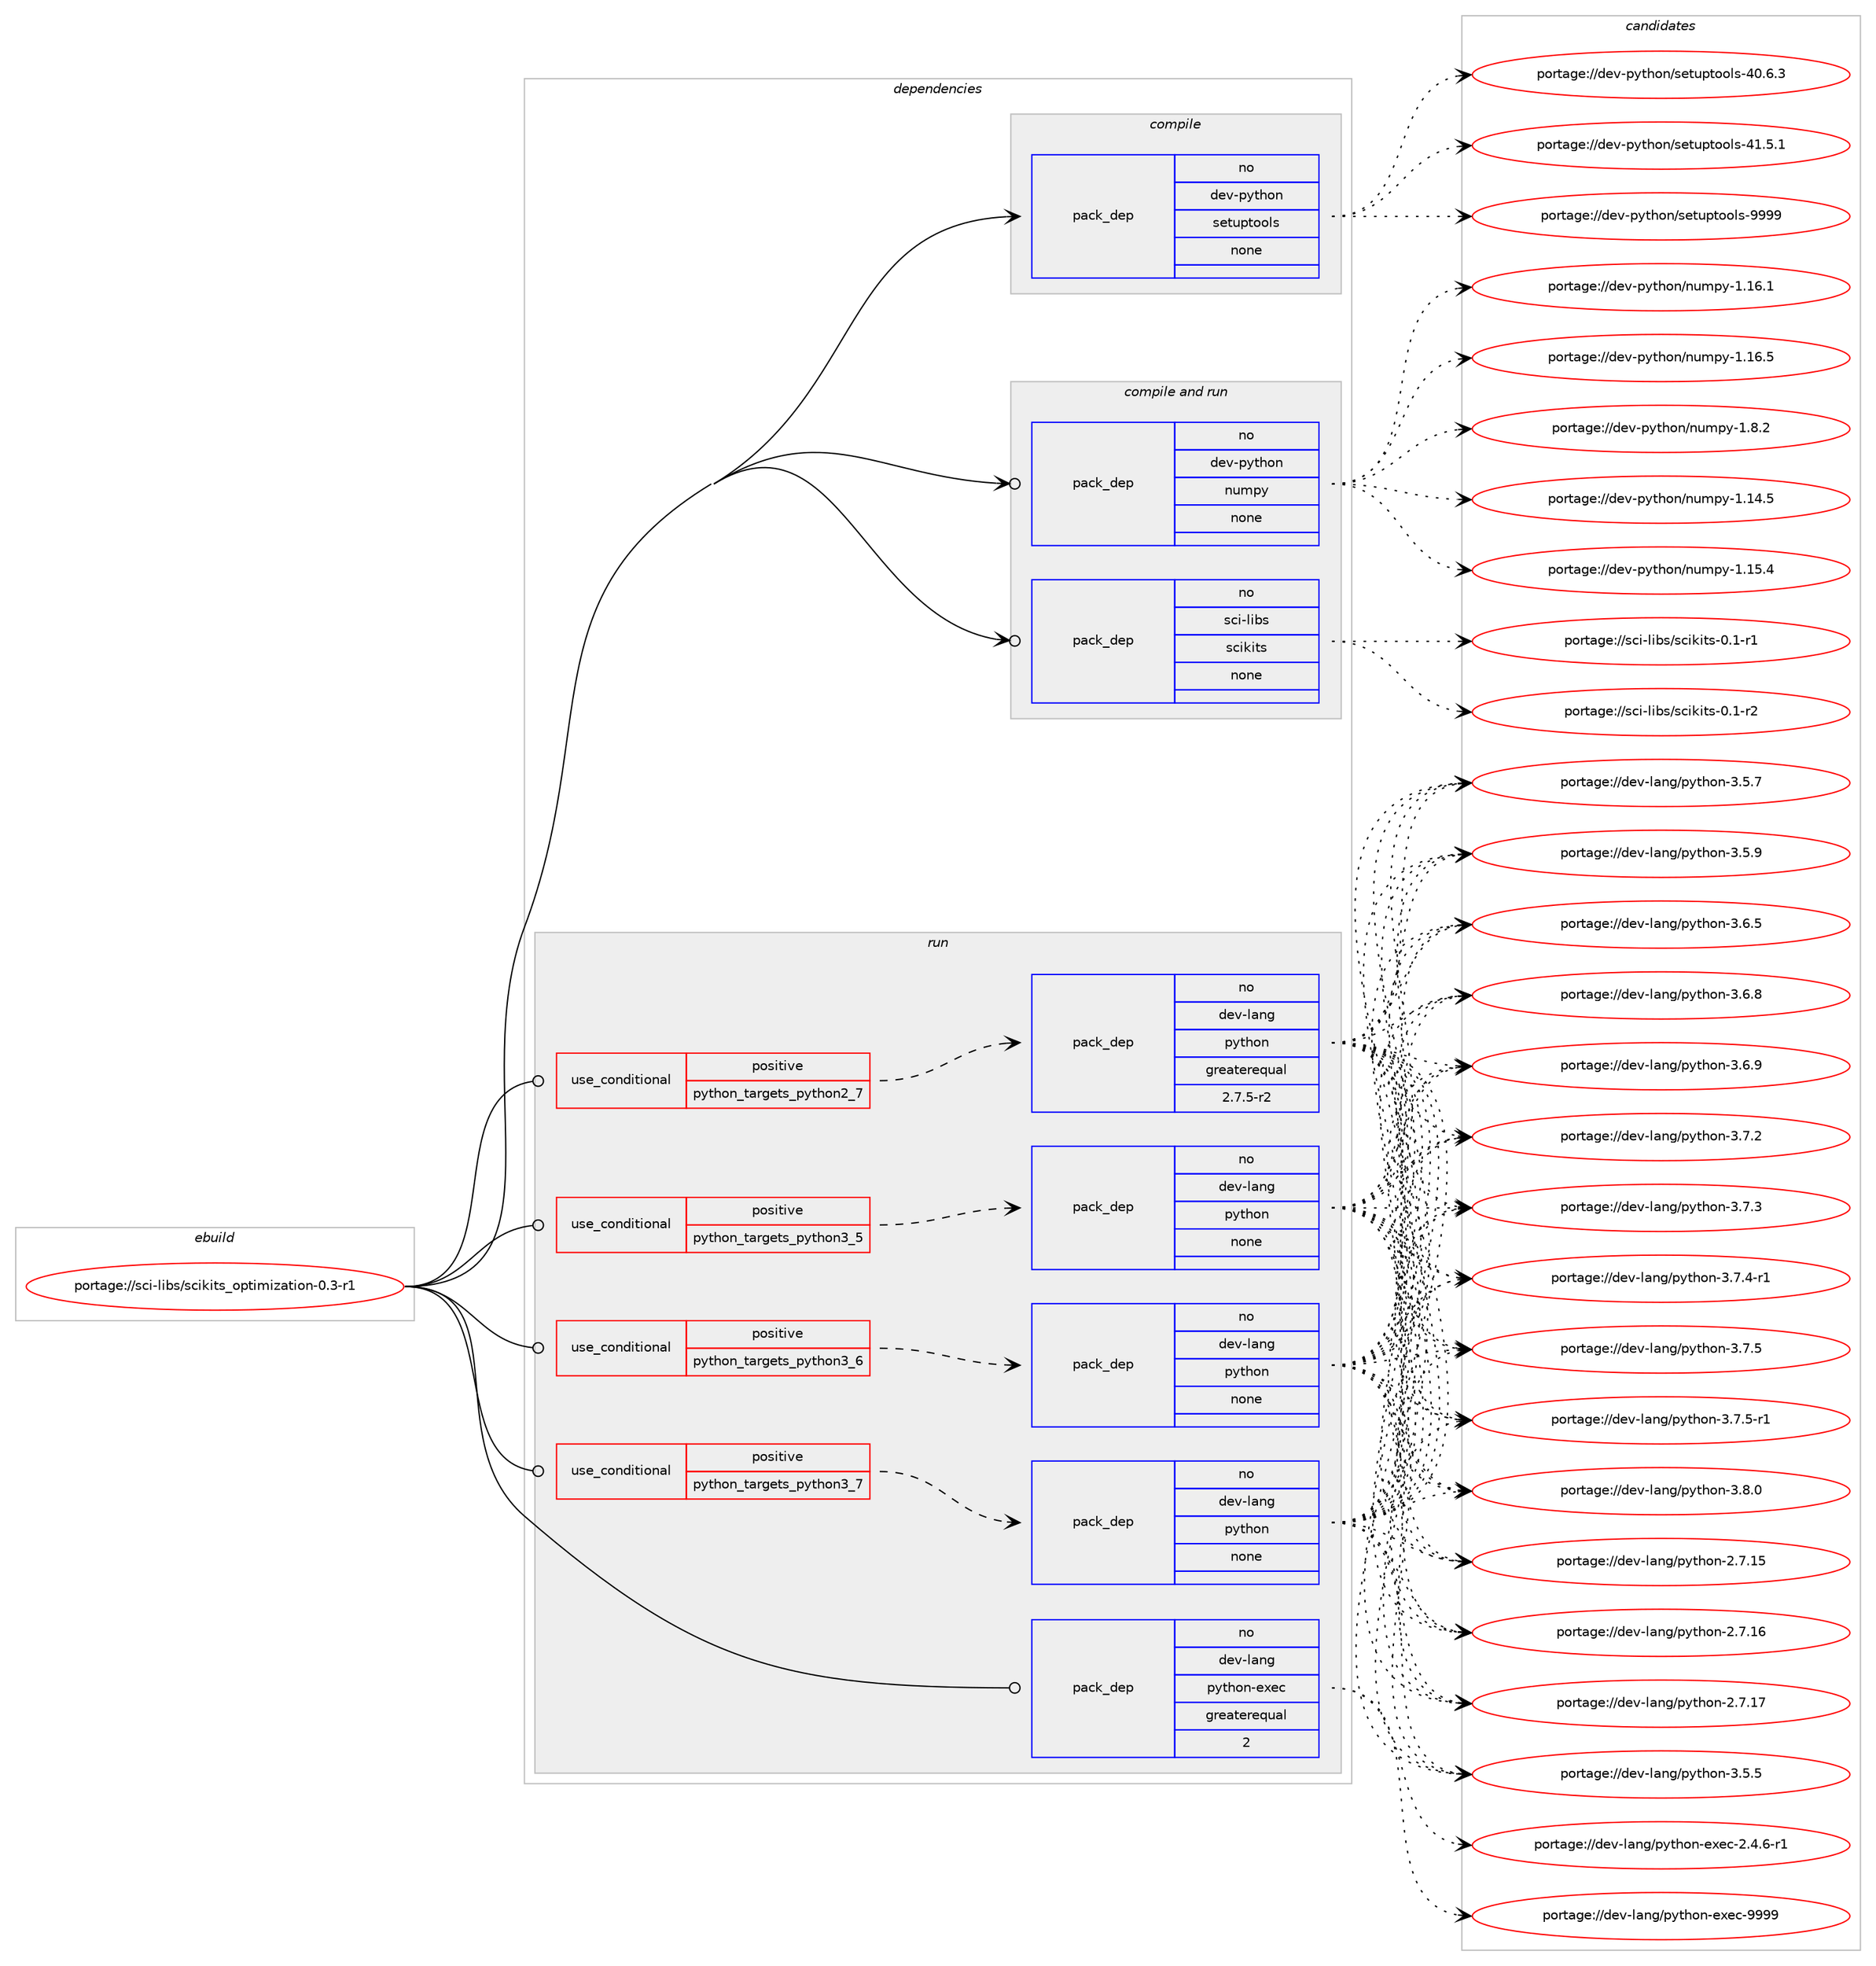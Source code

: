 digraph prolog {

# *************
# Graph options
# *************

newrank=true;
concentrate=true;
compound=true;
graph [rankdir=LR,fontname=Helvetica,fontsize=10,ranksep=1.5];#, ranksep=2.5, nodesep=0.2];
edge  [arrowhead=vee];
node  [fontname=Helvetica,fontsize=10];

# **********
# The ebuild
# **********

subgraph cluster_leftcol {
color=gray;
rank=same;
label=<<i>ebuild</i>>;
id [label="portage://sci-libs/scikits_optimization-0.3-r1", color=red, width=4, href="../sci-libs/scikits_optimization-0.3-r1.svg"];
}

# ****************
# The dependencies
# ****************

subgraph cluster_midcol {
color=gray;
label=<<i>dependencies</i>>;
subgraph cluster_compile {
fillcolor="#eeeeee";
style=filled;
label=<<i>compile</i>>;
subgraph pack288726 {
dependency392593 [label=<<TABLE BORDER="0" CELLBORDER="1" CELLSPACING="0" CELLPADDING="4" WIDTH="220"><TR><TD ROWSPAN="6" CELLPADDING="30">pack_dep</TD></TR><TR><TD WIDTH="110">no</TD></TR><TR><TD>dev-python</TD></TR><TR><TD>setuptools</TD></TR><TR><TD>none</TD></TR><TR><TD></TD></TR></TABLE>>, shape=none, color=blue];
}
id:e -> dependency392593:w [weight=20,style="solid",arrowhead="vee"];
}
subgraph cluster_compileandrun {
fillcolor="#eeeeee";
style=filled;
label=<<i>compile and run</i>>;
subgraph pack288727 {
dependency392594 [label=<<TABLE BORDER="0" CELLBORDER="1" CELLSPACING="0" CELLPADDING="4" WIDTH="220"><TR><TD ROWSPAN="6" CELLPADDING="30">pack_dep</TD></TR><TR><TD WIDTH="110">no</TD></TR><TR><TD>dev-python</TD></TR><TR><TD>numpy</TD></TR><TR><TD>none</TD></TR><TR><TD></TD></TR></TABLE>>, shape=none, color=blue];
}
id:e -> dependency392594:w [weight=20,style="solid",arrowhead="odotvee"];
subgraph pack288728 {
dependency392595 [label=<<TABLE BORDER="0" CELLBORDER="1" CELLSPACING="0" CELLPADDING="4" WIDTH="220"><TR><TD ROWSPAN="6" CELLPADDING="30">pack_dep</TD></TR><TR><TD WIDTH="110">no</TD></TR><TR><TD>sci-libs</TD></TR><TR><TD>scikits</TD></TR><TR><TD>none</TD></TR><TR><TD></TD></TR></TABLE>>, shape=none, color=blue];
}
id:e -> dependency392595:w [weight=20,style="solid",arrowhead="odotvee"];
}
subgraph cluster_run {
fillcolor="#eeeeee";
style=filled;
label=<<i>run</i>>;
subgraph cond97196 {
dependency392596 [label=<<TABLE BORDER="0" CELLBORDER="1" CELLSPACING="0" CELLPADDING="4"><TR><TD ROWSPAN="3" CELLPADDING="10">use_conditional</TD></TR><TR><TD>positive</TD></TR><TR><TD>python_targets_python2_7</TD></TR></TABLE>>, shape=none, color=red];
subgraph pack288729 {
dependency392597 [label=<<TABLE BORDER="0" CELLBORDER="1" CELLSPACING="0" CELLPADDING="4" WIDTH="220"><TR><TD ROWSPAN="6" CELLPADDING="30">pack_dep</TD></TR><TR><TD WIDTH="110">no</TD></TR><TR><TD>dev-lang</TD></TR><TR><TD>python</TD></TR><TR><TD>greaterequal</TD></TR><TR><TD>2.7.5-r2</TD></TR></TABLE>>, shape=none, color=blue];
}
dependency392596:e -> dependency392597:w [weight=20,style="dashed",arrowhead="vee"];
}
id:e -> dependency392596:w [weight=20,style="solid",arrowhead="odot"];
subgraph cond97197 {
dependency392598 [label=<<TABLE BORDER="0" CELLBORDER="1" CELLSPACING="0" CELLPADDING="4"><TR><TD ROWSPAN="3" CELLPADDING="10">use_conditional</TD></TR><TR><TD>positive</TD></TR><TR><TD>python_targets_python3_5</TD></TR></TABLE>>, shape=none, color=red];
subgraph pack288730 {
dependency392599 [label=<<TABLE BORDER="0" CELLBORDER="1" CELLSPACING="0" CELLPADDING="4" WIDTH="220"><TR><TD ROWSPAN="6" CELLPADDING="30">pack_dep</TD></TR><TR><TD WIDTH="110">no</TD></TR><TR><TD>dev-lang</TD></TR><TR><TD>python</TD></TR><TR><TD>none</TD></TR><TR><TD></TD></TR></TABLE>>, shape=none, color=blue];
}
dependency392598:e -> dependency392599:w [weight=20,style="dashed",arrowhead="vee"];
}
id:e -> dependency392598:w [weight=20,style="solid",arrowhead="odot"];
subgraph cond97198 {
dependency392600 [label=<<TABLE BORDER="0" CELLBORDER="1" CELLSPACING="0" CELLPADDING="4"><TR><TD ROWSPAN="3" CELLPADDING="10">use_conditional</TD></TR><TR><TD>positive</TD></TR><TR><TD>python_targets_python3_6</TD></TR></TABLE>>, shape=none, color=red];
subgraph pack288731 {
dependency392601 [label=<<TABLE BORDER="0" CELLBORDER="1" CELLSPACING="0" CELLPADDING="4" WIDTH="220"><TR><TD ROWSPAN="6" CELLPADDING="30">pack_dep</TD></TR><TR><TD WIDTH="110">no</TD></TR><TR><TD>dev-lang</TD></TR><TR><TD>python</TD></TR><TR><TD>none</TD></TR><TR><TD></TD></TR></TABLE>>, shape=none, color=blue];
}
dependency392600:e -> dependency392601:w [weight=20,style="dashed",arrowhead="vee"];
}
id:e -> dependency392600:w [weight=20,style="solid",arrowhead="odot"];
subgraph cond97199 {
dependency392602 [label=<<TABLE BORDER="0" CELLBORDER="1" CELLSPACING="0" CELLPADDING="4"><TR><TD ROWSPAN="3" CELLPADDING="10">use_conditional</TD></TR><TR><TD>positive</TD></TR><TR><TD>python_targets_python3_7</TD></TR></TABLE>>, shape=none, color=red];
subgraph pack288732 {
dependency392603 [label=<<TABLE BORDER="0" CELLBORDER="1" CELLSPACING="0" CELLPADDING="4" WIDTH="220"><TR><TD ROWSPAN="6" CELLPADDING="30">pack_dep</TD></TR><TR><TD WIDTH="110">no</TD></TR><TR><TD>dev-lang</TD></TR><TR><TD>python</TD></TR><TR><TD>none</TD></TR><TR><TD></TD></TR></TABLE>>, shape=none, color=blue];
}
dependency392602:e -> dependency392603:w [weight=20,style="dashed",arrowhead="vee"];
}
id:e -> dependency392602:w [weight=20,style="solid",arrowhead="odot"];
subgraph pack288733 {
dependency392604 [label=<<TABLE BORDER="0" CELLBORDER="1" CELLSPACING="0" CELLPADDING="4" WIDTH="220"><TR><TD ROWSPAN="6" CELLPADDING="30">pack_dep</TD></TR><TR><TD WIDTH="110">no</TD></TR><TR><TD>dev-lang</TD></TR><TR><TD>python-exec</TD></TR><TR><TD>greaterequal</TD></TR><TR><TD>2</TD></TR></TABLE>>, shape=none, color=blue];
}
id:e -> dependency392604:w [weight=20,style="solid",arrowhead="odot"];
}
}

# **************
# The candidates
# **************

subgraph cluster_choices {
rank=same;
color=gray;
label=<<i>candidates</i>>;

subgraph choice288726 {
color=black;
nodesep=1;
choiceportage100101118451121211161041111104711510111611711211611111110811545524846544651 [label="portage://dev-python/setuptools-40.6.3", color=red, width=4,href="../dev-python/setuptools-40.6.3.svg"];
choiceportage100101118451121211161041111104711510111611711211611111110811545524946534649 [label="portage://dev-python/setuptools-41.5.1", color=red, width=4,href="../dev-python/setuptools-41.5.1.svg"];
choiceportage10010111845112121116104111110471151011161171121161111111081154557575757 [label="portage://dev-python/setuptools-9999", color=red, width=4,href="../dev-python/setuptools-9999.svg"];
dependency392593:e -> choiceportage100101118451121211161041111104711510111611711211611111110811545524846544651:w [style=dotted,weight="100"];
dependency392593:e -> choiceportage100101118451121211161041111104711510111611711211611111110811545524946534649:w [style=dotted,weight="100"];
dependency392593:e -> choiceportage10010111845112121116104111110471151011161171121161111111081154557575757:w [style=dotted,weight="100"];
}
subgraph choice288727 {
color=black;
nodesep=1;
choiceportage100101118451121211161041111104711011710911212145494649524653 [label="portage://dev-python/numpy-1.14.5", color=red, width=4,href="../dev-python/numpy-1.14.5.svg"];
choiceportage100101118451121211161041111104711011710911212145494649534652 [label="portage://dev-python/numpy-1.15.4", color=red, width=4,href="../dev-python/numpy-1.15.4.svg"];
choiceportage100101118451121211161041111104711011710911212145494649544649 [label="portage://dev-python/numpy-1.16.1", color=red, width=4,href="../dev-python/numpy-1.16.1.svg"];
choiceportage100101118451121211161041111104711011710911212145494649544653 [label="portage://dev-python/numpy-1.16.5", color=red, width=4,href="../dev-python/numpy-1.16.5.svg"];
choiceportage1001011184511212111610411111047110117109112121454946564650 [label="portage://dev-python/numpy-1.8.2", color=red, width=4,href="../dev-python/numpy-1.8.2.svg"];
dependency392594:e -> choiceportage100101118451121211161041111104711011710911212145494649524653:w [style=dotted,weight="100"];
dependency392594:e -> choiceportage100101118451121211161041111104711011710911212145494649534652:w [style=dotted,weight="100"];
dependency392594:e -> choiceportage100101118451121211161041111104711011710911212145494649544649:w [style=dotted,weight="100"];
dependency392594:e -> choiceportage100101118451121211161041111104711011710911212145494649544653:w [style=dotted,weight="100"];
dependency392594:e -> choiceportage1001011184511212111610411111047110117109112121454946564650:w [style=dotted,weight="100"];
}
subgraph choice288728 {
color=black;
nodesep=1;
choiceportage1159910545108105981154711599105107105116115454846494511449 [label="portage://sci-libs/scikits-0.1-r1", color=red, width=4,href="../sci-libs/scikits-0.1-r1.svg"];
choiceportage1159910545108105981154711599105107105116115454846494511450 [label="portage://sci-libs/scikits-0.1-r2", color=red, width=4,href="../sci-libs/scikits-0.1-r2.svg"];
dependency392595:e -> choiceportage1159910545108105981154711599105107105116115454846494511449:w [style=dotted,weight="100"];
dependency392595:e -> choiceportage1159910545108105981154711599105107105116115454846494511450:w [style=dotted,weight="100"];
}
subgraph choice288729 {
color=black;
nodesep=1;
choiceportage10010111845108971101034711212111610411111045504655464953 [label="portage://dev-lang/python-2.7.15", color=red, width=4,href="../dev-lang/python-2.7.15.svg"];
choiceportage10010111845108971101034711212111610411111045504655464954 [label="portage://dev-lang/python-2.7.16", color=red, width=4,href="../dev-lang/python-2.7.16.svg"];
choiceportage10010111845108971101034711212111610411111045504655464955 [label="portage://dev-lang/python-2.7.17", color=red, width=4,href="../dev-lang/python-2.7.17.svg"];
choiceportage100101118451089711010347112121116104111110455146534653 [label="portage://dev-lang/python-3.5.5", color=red, width=4,href="../dev-lang/python-3.5.5.svg"];
choiceportage100101118451089711010347112121116104111110455146534655 [label="portage://dev-lang/python-3.5.7", color=red, width=4,href="../dev-lang/python-3.5.7.svg"];
choiceportage100101118451089711010347112121116104111110455146534657 [label="portage://dev-lang/python-3.5.9", color=red, width=4,href="../dev-lang/python-3.5.9.svg"];
choiceportage100101118451089711010347112121116104111110455146544653 [label="portage://dev-lang/python-3.6.5", color=red, width=4,href="../dev-lang/python-3.6.5.svg"];
choiceportage100101118451089711010347112121116104111110455146544656 [label="portage://dev-lang/python-3.6.8", color=red, width=4,href="../dev-lang/python-3.6.8.svg"];
choiceportage100101118451089711010347112121116104111110455146544657 [label="portage://dev-lang/python-3.6.9", color=red, width=4,href="../dev-lang/python-3.6.9.svg"];
choiceportage100101118451089711010347112121116104111110455146554650 [label="portage://dev-lang/python-3.7.2", color=red, width=4,href="../dev-lang/python-3.7.2.svg"];
choiceportage100101118451089711010347112121116104111110455146554651 [label="portage://dev-lang/python-3.7.3", color=red, width=4,href="../dev-lang/python-3.7.3.svg"];
choiceportage1001011184510897110103471121211161041111104551465546524511449 [label="portage://dev-lang/python-3.7.4-r1", color=red, width=4,href="../dev-lang/python-3.7.4-r1.svg"];
choiceportage100101118451089711010347112121116104111110455146554653 [label="portage://dev-lang/python-3.7.5", color=red, width=4,href="../dev-lang/python-3.7.5.svg"];
choiceportage1001011184510897110103471121211161041111104551465546534511449 [label="portage://dev-lang/python-3.7.5-r1", color=red, width=4,href="../dev-lang/python-3.7.5-r1.svg"];
choiceportage100101118451089711010347112121116104111110455146564648 [label="portage://dev-lang/python-3.8.0", color=red, width=4,href="../dev-lang/python-3.8.0.svg"];
dependency392597:e -> choiceportage10010111845108971101034711212111610411111045504655464953:w [style=dotted,weight="100"];
dependency392597:e -> choiceportage10010111845108971101034711212111610411111045504655464954:w [style=dotted,weight="100"];
dependency392597:e -> choiceportage10010111845108971101034711212111610411111045504655464955:w [style=dotted,weight="100"];
dependency392597:e -> choiceportage100101118451089711010347112121116104111110455146534653:w [style=dotted,weight="100"];
dependency392597:e -> choiceportage100101118451089711010347112121116104111110455146534655:w [style=dotted,weight="100"];
dependency392597:e -> choiceportage100101118451089711010347112121116104111110455146534657:w [style=dotted,weight="100"];
dependency392597:e -> choiceportage100101118451089711010347112121116104111110455146544653:w [style=dotted,weight="100"];
dependency392597:e -> choiceportage100101118451089711010347112121116104111110455146544656:w [style=dotted,weight="100"];
dependency392597:e -> choiceportage100101118451089711010347112121116104111110455146544657:w [style=dotted,weight="100"];
dependency392597:e -> choiceportage100101118451089711010347112121116104111110455146554650:w [style=dotted,weight="100"];
dependency392597:e -> choiceportage100101118451089711010347112121116104111110455146554651:w [style=dotted,weight="100"];
dependency392597:e -> choiceportage1001011184510897110103471121211161041111104551465546524511449:w [style=dotted,weight="100"];
dependency392597:e -> choiceportage100101118451089711010347112121116104111110455146554653:w [style=dotted,weight="100"];
dependency392597:e -> choiceportage1001011184510897110103471121211161041111104551465546534511449:w [style=dotted,weight="100"];
dependency392597:e -> choiceportage100101118451089711010347112121116104111110455146564648:w [style=dotted,weight="100"];
}
subgraph choice288730 {
color=black;
nodesep=1;
choiceportage10010111845108971101034711212111610411111045504655464953 [label="portage://dev-lang/python-2.7.15", color=red, width=4,href="../dev-lang/python-2.7.15.svg"];
choiceportage10010111845108971101034711212111610411111045504655464954 [label="portage://dev-lang/python-2.7.16", color=red, width=4,href="../dev-lang/python-2.7.16.svg"];
choiceportage10010111845108971101034711212111610411111045504655464955 [label="portage://dev-lang/python-2.7.17", color=red, width=4,href="../dev-lang/python-2.7.17.svg"];
choiceportage100101118451089711010347112121116104111110455146534653 [label="portage://dev-lang/python-3.5.5", color=red, width=4,href="../dev-lang/python-3.5.5.svg"];
choiceportage100101118451089711010347112121116104111110455146534655 [label="portage://dev-lang/python-3.5.7", color=red, width=4,href="../dev-lang/python-3.5.7.svg"];
choiceportage100101118451089711010347112121116104111110455146534657 [label="portage://dev-lang/python-3.5.9", color=red, width=4,href="../dev-lang/python-3.5.9.svg"];
choiceportage100101118451089711010347112121116104111110455146544653 [label="portage://dev-lang/python-3.6.5", color=red, width=4,href="../dev-lang/python-3.6.5.svg"];
choiceportage100101118451089711010347112121116104111110455146544656 [label="portage://dev-lang/python-3.6.8", color=red, width=4,href="../dev-lang/python-3.6.8.svg"];
choiceportage100101118451089711010347112121116104111110455146544657 [label="portage://dev-lang/python-3.6.9", color=red, width=4,href="../dev-lang/python-3.6.9.svg"];
choiceportage100101118451089711010347112121116104111110455146554650 [label="portage://dev-lang/python-3.7.2", color=red, width=4,href="../dev-lang/python-3.7.2.svg"];
choiceportage100101118451089711010347112121116104111110455146554651 [label="portage://dev-lang/python-3.7.3", color=red, width=4,href="../dev-lang/python-3.7.3.svg"];
choiceportage1001011184510897110103471121211161041111104551465546524511449 [label="portage://dev-lang/python-3.7.4-r1", color=red, width=4,href="../dev-lang/python-3.7.4-r1.svg"];
choiceportage100101118451089711010347112121116104111110455146554653 [label="portage://dev-lang/python-3.7.5", color=red, width=4,href="../dev-lang/python-3.7.5.svg"];
choiceportage1001011184510897110103471121211161041111104551465546534511449 [label="portage://dev-lang/python-3.7.5-r1", color=red, width=4,href="../dev-lang/python-3.7.5-r1.svg"];
choiceportage100101118451089711010347112121116104111110455146564648 [label="portage://dev-lang/python-3.8.0", color=red, width=4,href="../dev-lang/python-3.8.0.svg"];
dependency392599:e -> choiceportage10010111845108971101034711212111610411111045504655464953:w [style=dotted,weight="100"];
dependency392599:e -> choiceportage10010111845108971101034711212111610411111045504655464954:w [style=dotted,weight="100"];
dependency392599:e -> choiceportage10010111845108971101034711212111610411111045504655464955:w [style=dotted,weight="100"];
dependency392599:e -> choiceportage100101118451089711010347112121116104111110455146534653:w [style=dotted,weight="100"];
dependency392599:e -> choiceportage100101118451089711010347112121116104111110455146534655:w [style=dotted,weight="100"];
dependency392599:e -> choiceportage100101118451089711010347112121116104111110455146534657:w [style=dotted,weight="100"];
dependency392599:e -> choiceportage100101118451089711010347112121116104111110455146544653:w [style=dotted,weight="100"];
dependency392599:e -> choiceportage100101118451089711010347112121116104111110455146544656:w [style=dotted,weight="100"];
dependency392599:e -> choiceportage100101118451089711010347112121116104111110455146544657:w [style=dotted,weight="100"];
dependency392599:e -> choiceportage100101118451089711010347112121116104111110455146554650:w [style=dotted,weight="100"];
dependency392599:e -> choiceportage100101118451089711010347112121116104111110455146554651:w [style=dotted,weight="100"];
dependency392599:e -> choiceportage1001011184510897110103471121211161041111104551465546524511449:w [style=dotted,weight="100"];
dependency392599:e -> choiceportage100101118451089711010347112121116104111110455146554653:w [style=dotted,weight="100"];
dependency392599:e -> choiceportage1001011184510897110103471121211161041111104551465546534511449:w [style=dotted,weight="100"];
dependency392599:e -> choiceportage100101118451089711010347112121116104111110455146564648:w [style=dotted,weight="100"];
}
subgraph choice288731 {
color=black;
nodesep=1;
choiceportage10010111845108971101034711212111610411111045504655464953 [label="portage://dev-lang/python-2.7.15", color=red, width=4,href="../dev-lang/python-2.7.15.svg"];
choiceportage10010111845108971101034711212111610411111045504655464954 [label="portage://dev-lang/python-2.7.16", color=red, width=4,href="../dev-lang/python-2.7.16.svg"];
choiceportage10010111845108971101034711212111610411111045504655464955 [label="portage://dev-lang/python-2.7.17", color=red, width=4,href="../dev-lang/python-2.7.17.svg"];
choiceportage100101118451089711010347112121116104111110455146534653 [label="portage://dev-lang/python-3.5.5", color=red, width=4,href="../dev-lang/python-3.5.5.svg"];
choiceportage100101118451089711010347112121116104111110455146534655 [label="portage://dev-lang/python-3.5.7", color=red, width=4,href="../dev-lang/python-3.5.7.svg"];
choiceportage100101118451089711010347112121116104111110455146534657 [label="portage://dev-lang/python-3.5.9", color=red, width=4,href="../dev-lang/python-3.5.9.svg"];
choiceportage100101118451089711010347112121116104111110455146544653 [label="portage://dev-lang/python-3.6.5", color=red, width=4,href="../dev-lang/python-3.6.5.svg"];
choiceportage100101118451089711010347112121116104111110455146544656 [label="portage://dev-lang/python-3.6.8", color=red, width=4,href="../dev-lang/python-3.6.8.svg"];
choiceportage100101118451089711010347112121116104111110455146544657 [label="portage://dev-lang/python-3.6.9", color=red, width=4,href="../dev-lang/python-3.6.9.svg"];
choiceportage100101118451089711010347112121116104111110455146554650 [label="portage://dev-lang/python-3.7.2", color=red, width=4,href="../dev-lang/python-3.7.2.svg"];
choiceportage100101118451089711010347112121116104111110455146554651 [label="portage://dev-lang/python-3.7.3", color=red, width=4,href="../dev-lang/python-3.7.3.svg"];
choiceportage1001011184510897110103471121211161041111104551465546524511449 [label="portage://dev-lang/python-3.7.4-r1", color=red, width=4,href="../dev-lang/python-3.7.4-r1.svg"];
choiceportage100101118451089711010347112121116104111110455146554653 [label="portage://dev-lang/python-3.7.5", color=red, width=4,href="../dev-lang/python-3.7.5.svg"];
choiceportage1001011184510897110103471121211161041111104551465546534511449 [label="portage://dev-lang/python-3.7.5-r1", color=red, width=4,href="../dev-lang/python-3.7.5-r1.svg"];
choiceportage100101118451089711010347112121116104111110455146564648 [label="portage://dev-lang/python-3.8.0", color=red, width=4,href="../dev-lang/python-3.8.0.svg"];
dependency392601:e -> choiceportage10010111845108971101034711212111610411111045504655464953:w [style=dotted,weight="100"];
dependency392601:e -> choiceportage10010111845108971101034711212111610411111045504655464954:w [style=dotted,weight="100"];
dependency392601:e -> choiceportage10010111845108971101034711212111610411111045504655464955:w [style=dotted,weight="100"];
dependency392601:e -> choiceportage100101118451089711010347112121116104111110455146534653:w [style=dotted,weight="100"];
dependency392601:e -> choiceportage100101118451089711010347112121116104111110455146534655:w [style=dotted,weight="100"];
dependency392601:e -> choiceportage100101118451089711010347112121116104111110455146534657:w [style=dotted,weight="100"];
dependency392601:e -> choiceportage100101118451089711010347112121116104111110455146544653:w [style=dotted,weight="100"];
dependency392601:e -> choiceportage100101118451089711010347112121116104111110455146544656:w [style=dotted,weight="100"];
dependency392601:e -> choiceportage100101118451089711010347112121116104111110455146544657:w [style=dotted,weight="100"];
dependency392601:e -> choiceportage100101118451089711010347112121116104111110455146554650:w [style=dotted,weight="100"];
dependency392601:e -> choiceportage100101118451089711010347112121116104111110455146554651:w [style=dotted,weight="100"];
dependency392601:e -> choiceportage1001011184510897110103471121211161041111104551465546524511449:w [style=dotted,weight="100"];
dependency392601:e -> choiceportage100101118451089711010347112121116104111110455146554653:w [style=dotted,weight="100"];
dependency392601:e -> choiceportage1001011184510897110103471121211161041111104551465546534511449:w [style=dotted,weight="100"];
dependency392601:e -> choiceportage100101118451089711010347112121116104111110455146564648:w [style=dotted,weight="100"];
}
subgraph choice288732 {
color=black;
nodesep=1;
choiceportage10010111845108971101034711212111610411111045504655464953 [label="portage://dev-lang/python-2.7.15", color=red, width=4,href="../dev-lang/python-2.7.15.svg"];
choiceportage10010111845108971101034711212111610411111045504655464954 [label="portage://dev-lang/python-2.7.16", color=red, width=4,href="../dev-lang/python-2.7.16.svg"];
choiceportage10010111845108971101034711212111610411111045504655464955 [label="portage://dev-lang/python-2.7.17", color=red, width=4,href="../dev-lang/python-2.7.17.svg"];
choiceportage100101118451089711010347112121116104111110455146534653 [label="portage://dev-lang/python-3.5.5", color=red, width=4,href="../dev-lang/python-3.5.5.svg"];
choiceportage100101118451089711010347112121116104111110455146534655 [label="portage://dev-lang/python-3.5.7", color=red, width=4,href="../dev-lang/python-3.5.7.svg"];
choiceportage100101118451089711010347112121116104111110455146534657 [label="portage://dev-lang/python-3.5.9", color=red, width=4,href="../dev-lang/python-3.5.9.svg"];
choiceportage100101118451089711010347112121116104111110455146544653 [label="portage://dev-lang/python-3.6.5", color=red, width=4,href="../dev-lang/python-3.6.5.svg"];
choiceportage100101118451089711010347112121116104111110455146544656 [label="portage://dev-lang/python-3.6.8", color=red, width=4,href="../dev-lang/python-3.6.8.svg"];
choiceportage100101118451089711010347112121116104111110455146544657 [label="portage://dev-lang/python-3.6.9", color=red, width=4,href="../dev-lang/python-3.6.9.svg"];
choiceportage100101118451089711010347112121116104111110455146554650 [label="portage://dev-lang/python-3.7.2", color=red, width=4,href="../dev-lang/python-3.7.2.svg"];
choiceportage100101118451089711010347112121116104111110455146554651 [label="portage://dev-lang/python-3.7.3", color=red, width=4,href="../dev-lang/python-3.7.3.svg"];
choiceportage1001011184510897110103471121211161041111104551465546524511449 [label="portage://dev-lang/python-3.7.4-r1", color=red, width=4,href="../dev-lang/python-3.7.4-r1.svg"];
choiceportage100101118451089711010347112121116104111110455146554653 [label="portage://dev-lang/python-3.7.5", color=red, width=4,href="../dev-lang/python-3.7.5.svg"];
choiceportage1001011184510897110103471121211161041111104551465546534511449 [label="portage://dev-lang/python-3.7.5-r1", color=red, width=4,href="../dev-lang/python-3.7.5-r1.svg"];
choiceportage100101118451089711010347112121116104111110455146564648 [label="portage://dev-lang/python-3.8.0", color=red, width=4,href="../dev-lang/python-3.8.0.svg"];
dependency392603:e -> choiceportage10010111845108971101034711212111610411111045504655464953:w [style=dotted,weight="100"];
dependency392603:e -> choiceportage10010111845108971101034711212111610411111045504655464954:w [style=dotted,weight="100"];
dependency392603:e -> choiceportage10010111845108971101034711212111610411111045504655464955:w [style=dotted,weight="100"];
dependency392603:e -> choiceportage100101118451089711010347112121116104111110455146534653:w [style=dotted,weight="100"];
dependency392603:e -> choiceportage100101118451089711010347112121116104111110455146534655:w [style=dotted,weight="100"];
dependency392603:e -> choiceportage100101118451089711010347112121116104111110455146534657:w [style=dotted,weight="100"];
dependency392603:e -> choiceportage100101118451089711010347112121116104111110455146544653:w [style=dotted,weight="100"];
dependency392603:e -> choiceportage100101118451089711010347112121116104111110455146544656:w [style=dotted,weight="100"];
dependency392603:e -> choiceportage100101118451089711010347112121116104111110455146544657:w [style=dotted,weight="100"];
dependency392603:e -> choiceportage100101118451089711010347112121116104111110455146554650:w [style=dotted,weight="100"];
dependency392603:e -> choiceportage100101118451089711010347112121116104111110455146554651:w [style=dotted,weight="100"];
dependency392603:e -> choiceportage1001011184510897110103471121211161041111104551465546524511449:w [style=dotted,weight="100"];
dependency392603:e -> choiceportage100101118451089711010347112121116104111110455146554653:w [style=dotted,weight="100"];
dependency392603:e -> choiceportage1001011184510897110103471121211161041111104551465546534511449:w [style=dotted,weight="100"];
dependency392603:e -> choiceportage100101118451089711010347112121116104111110455146564648:w [style=dotted,weight="100"];
}
subgraph choice288733 {
color=black;
nodesep=1;
choiceportage10010111845108971101034711212111610411111045101120101994550465246544511449 [label="portage://dev-lang/python-exec-2.4.6-r1", color=red, width=4,href="../dev-lang/python-exec-2.4.6-r1.svg"];
choiceportage10010111845108971101034711212111610411111045101120101994557575757 [label="portage://dev-lang/python-exec-9999", color=red, width=4,href="../dev-lang/python-exec-9999.svg"];
dependency392604:e -> choiceportage10010111845108971101034711212111610411111045101120101994550465246544511449:w [style=dotted,weight="100"];
dependency392604:e -> choiceportage10010111845108971101034711212111610411111045101120101994557575757:w [style=dotted,weight="100"];
}
}

}
